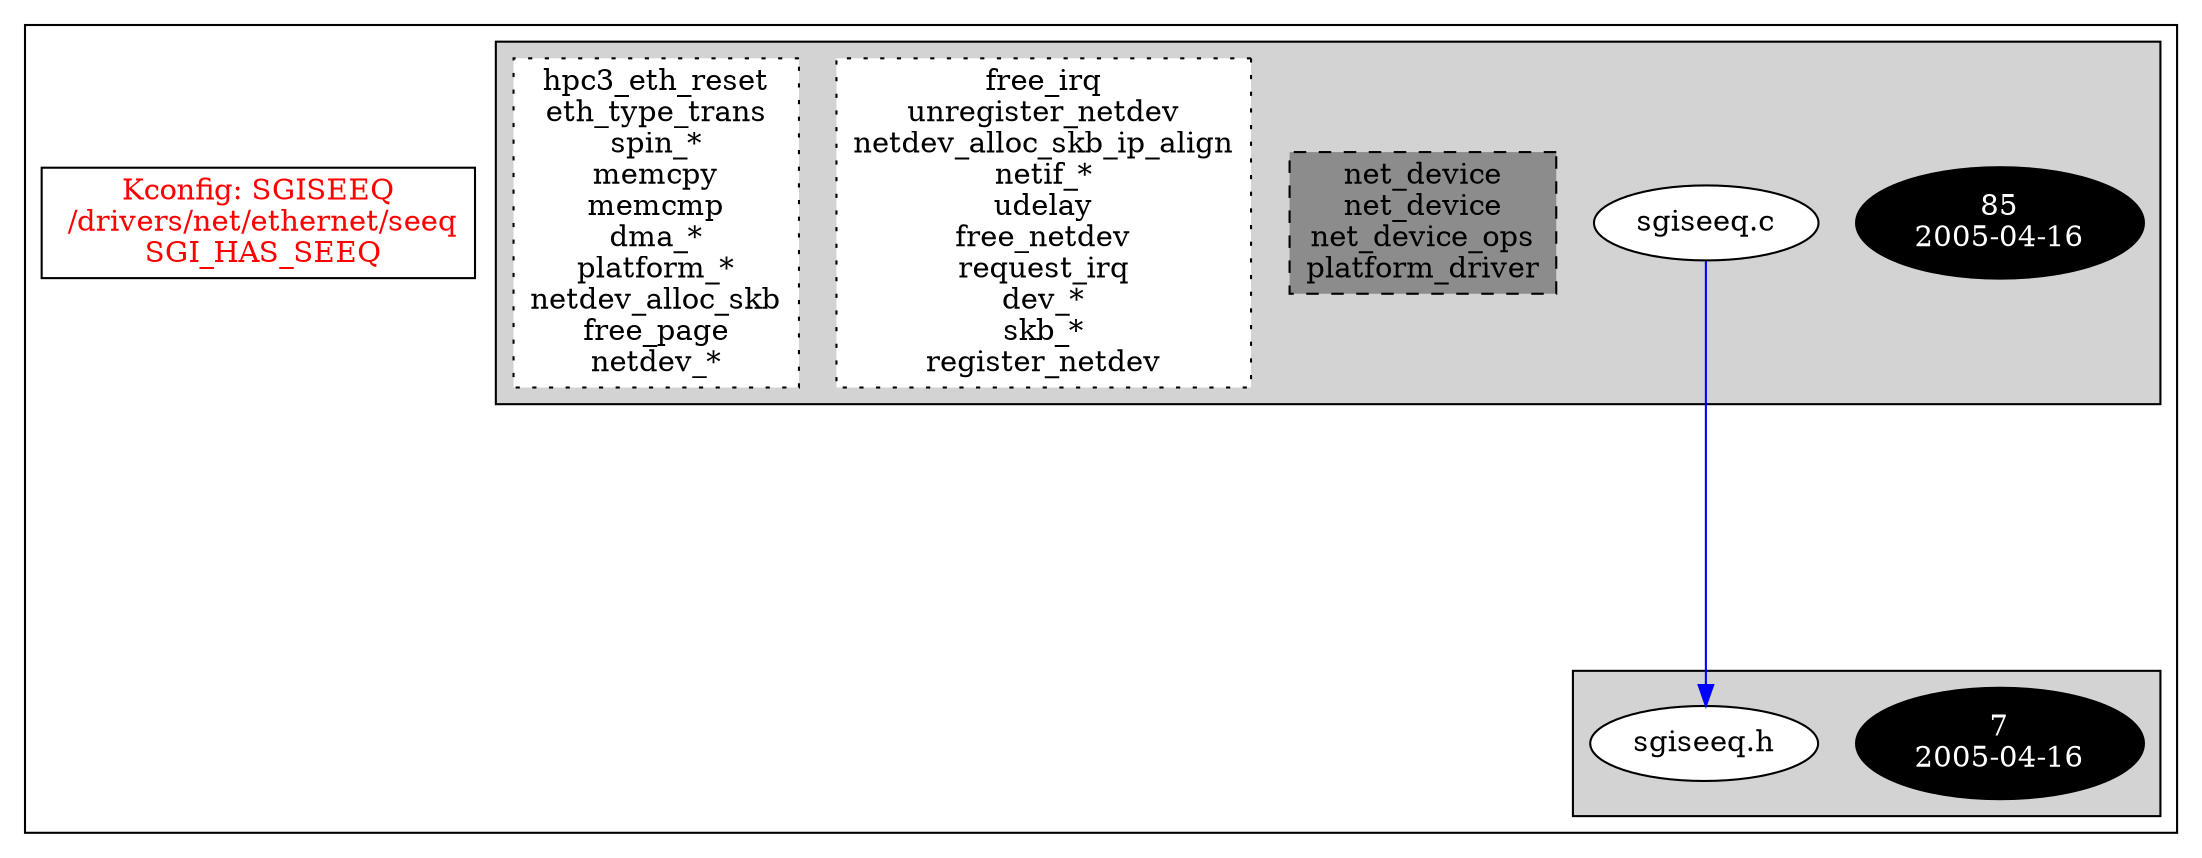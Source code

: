 digraph Driver {
	ranksep=2;
	splines=ortho;
	//Symbol: SGISEEQ
	subgraph "cluster_SGISEEQ"{
		subgraph "cluster_sgiseeq.h" {
			style=filled
			"commit_sgiseeq.h" [style=filled, fillcolor=black, fontcolor=white, label="7\n2005-04-16"];
			"sgiseeq.h" [style=filled, fillcolor=white, fontcolor=black, label="sgiseeq.h\n"];
		}
		subgraph "cluster_sgiseeq.c" {
			style=filled
			"commit_sgiseeq.c" [style=filled, fillcolor=black, fontcolor=white, label="85\n2005-04-16"];
			"sgiseeq.c" [style=filled, fillcolor=white, fontcolor=black, label="sgiseeq.c\n"];
			"structs-sgiseeq.c" [style="filled,dashed" shape=box, fillcolor=grey55, fontcolor=black, label="net_device\nnet_device\nnet_device_ops\nplatform_driver\n"];
			"funccall2-sgiseeq.c" [style="filled,dotted" shape=box, fillcolor=white, fontcolor=black, label="free_irq\nunregister_netdev\nnetdev_alloc_skb_ip_align\nnetif_*\nudelay\nfree_netdev\nrequest_irq\ndev_*\nskb_*\nregister_netdev\n"];
			"funccall1-sgiseeq.c" [style="filled,dotted" shape=box, fillcolor=white, fontcolor=black, label="hpc3_eth_reset\neth_type_trans\nspin_*\nmemcpy\nmemcmp\ndma_*\nplatform_*\nnetdev_alloc_skb\nfree_page\nnetdev_*\n"];
		}
		"K:SGISEEQ" [label="Kconfig: SGISEEQ\n /drivers/net/ethernet/seeq\n  SGI_HAS_SEEQ ", shape=box, fontcolor=red];
	}
"sgiseeq.c" -> "sgiseeq.h"[color=blue];
}
